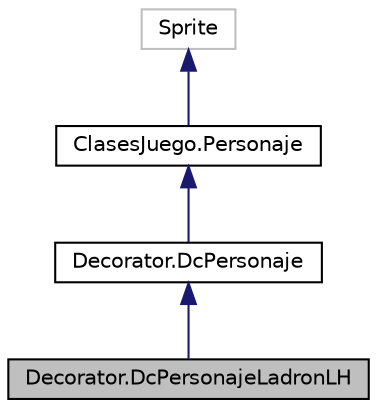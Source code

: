 digraph "Decorator.DcPersonajeLadronLH"
{
 // LATEX_PDF_SIZE
  edge [fontname="Helvetica",fontsize="10",labelfontname="Helvetica",labelfontsize="10"];
  node [fontname="Helvetica",fontsize="10",shape=record];
  Node1 [label="Decorator.DcPersonajeLadronLH",height=0.2,width=0.4,color="black", fillcolor="grey75", style="filled", fontcolor="black",tooltip=" "];
  Node2 -> Node1 [dir="back",color="midnightblue",fontsize="10",style="solid"];
  Node2 [label="Decorator.DcPersonaje",height=0.2,width=0.4,color="black", fillcolor="white", style="filled",URL="$class_decorator_1_1_dc_personaje.html",tooltip=" "];
  Node3 -> Node2 [dir="back",color="midnightblue",fontsize="10",style="solid"];
  Node3 [label="ClasesJuego.Personaje",height=0.2,width=0.4,color="black", fillcolor="white", style="filled",URL="$class_clases_juego_1_1_personaje.html",tooltip=" "];
  Node4 -> Node3 [dir="back",color="midnightblue",fontsize="10",style="solid"];
  Node4 [label="Sprite",height=0.2,width=0.4,color="grey75", fillcolor="white", style="filled",tooltip=" "];
}
